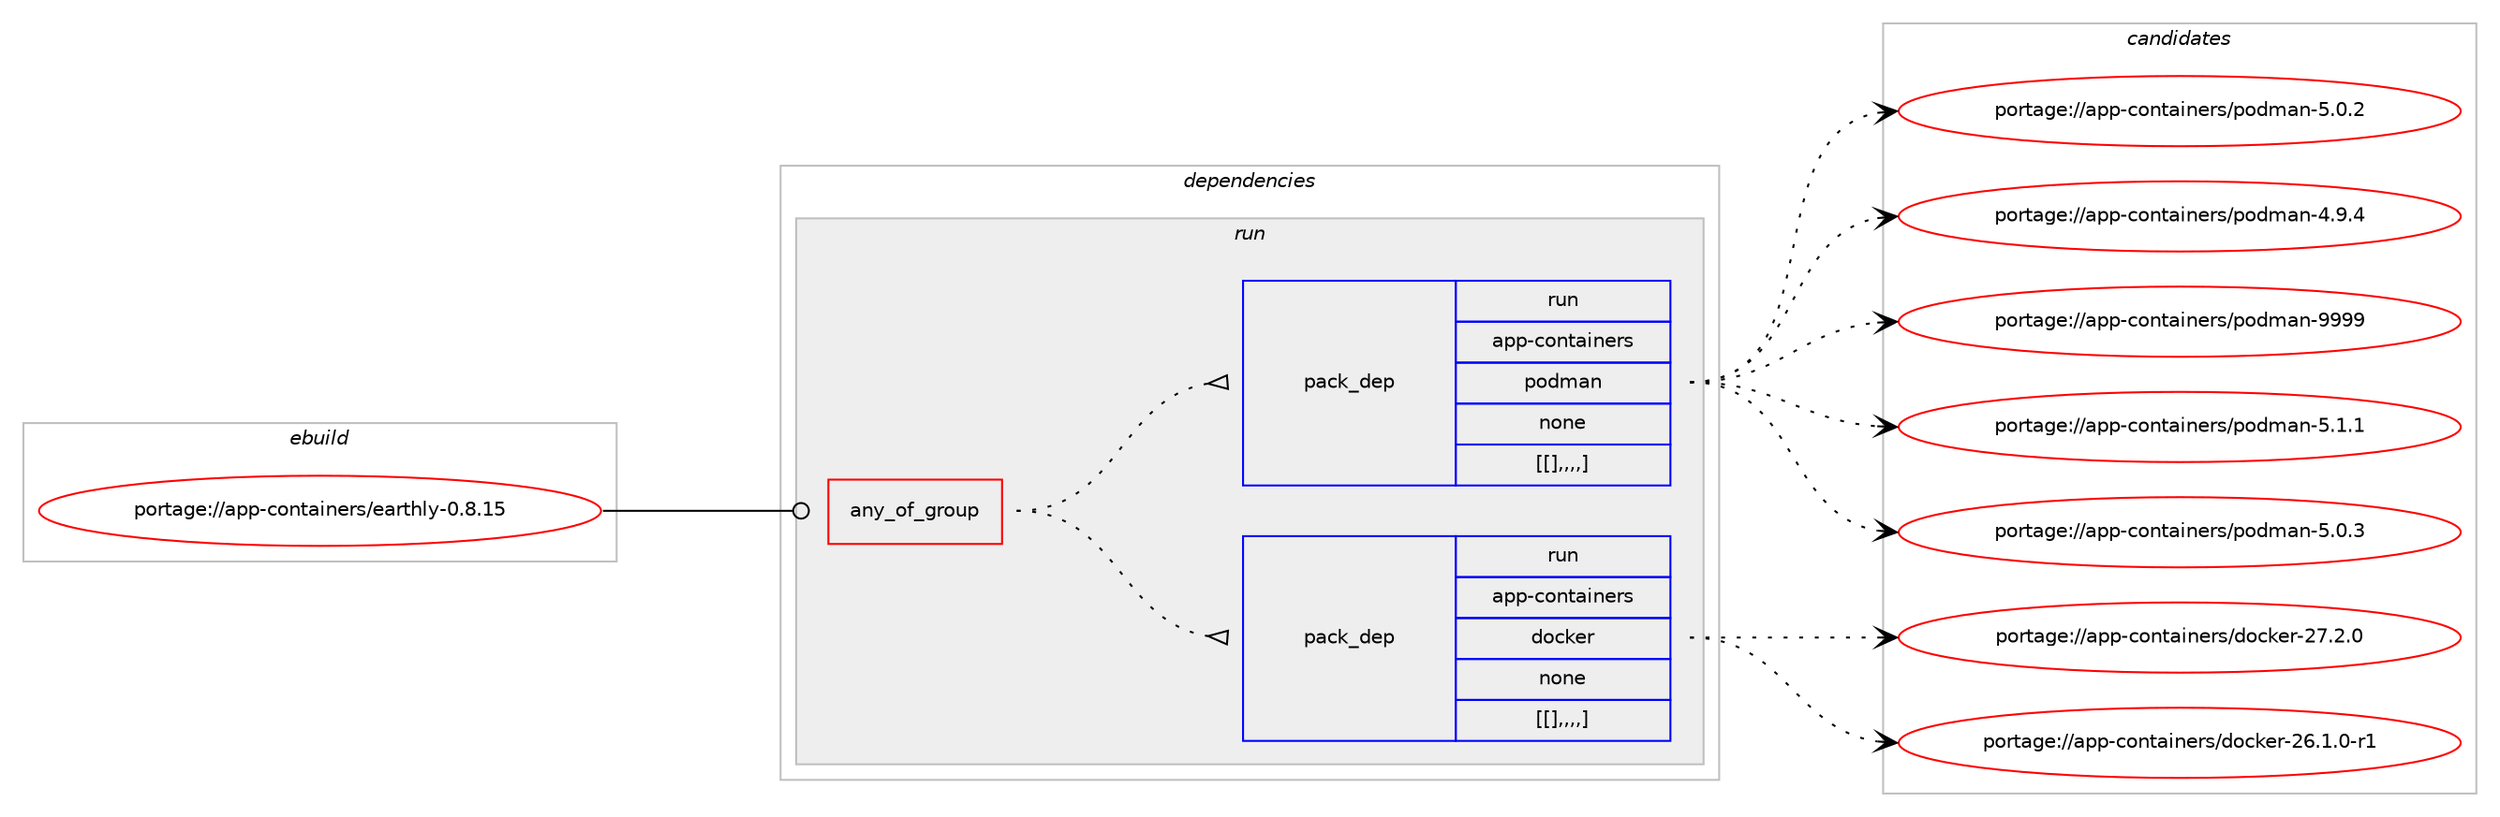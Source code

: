 digraph prolog {

# *************
# Graph options
# *************

newrank=true;
concentrate=true;
compound=true;
graph [rankdir=LR,fontname=Helvetica,fontsize=10,ranksep=1.5];#, ranksep=2.5, nodesep=0.2];
edge  [arrowhead=vee];
node  [fontname=Helvetica,fontsize=10];

# **********
# The ebuild
# **********

subgraph cluster_leftcol {
color=gray;
label=<<i>ebuild</i>>;
id [label="portage://app-containers/earthly-0.8.15", color=red, width=4, href="../app-containers/earthly-0.8.15.svg"];
}

# ****************
# The dependencies
# ****************

subgraph cluster_midcol {
color=gray;
label=<<i>dependencies</i>>;
subgraph cluster_compile {
fillcolor="#eeeeee";
style=filled;
label=<<i>compile</i>>;
}
subgraph cluster_compileandrun {
fillcolor="#eeeeee";
style=filled;
label=<<i>compile and run</i>>;
}
subgraph cluster_run {
fillcolor="#eeeeee";
style=filled;
label=<<i>run</i>>;
subgraph any63 {
dependency11842 [label=<<TABLE BORDER="0" CELLBORDER="1" CELLSPACING="0" CELLPADDING="4"><TR><TD CELLPADDING="10">any_of_group</TD></TR></TABLE>>, shape=none, color=red];subgraph pack8521 {
dependency11843 [label=<<TABLE BORDER="0" CELLBORDER="1" CELLSPACING="0" CELLPADDING="4" WIDTH="220"><TR><TD ROWSPAN="6" CELLPADDING="30">pack_dep</TD></TR><TR><TD WIDTH="110">run</TD></TR><TR><TD>app-containers</TD></TR><TR><TD>docker</TD></TR><TR><TD>none</TD></TR><TR><TD>[[],,,,]</TD></TR></TABLE>>, shape=none, color=blue];
}
dependency11842:e -> dependency11843:w [weight=20,style="dotted",arrowhead="oinv"];
subgraph pack8522 {
dependency11844 [label=<<TABLE BORDER="0" CELLBORDER="1" CELLSPACING="0" CELLPADDING="4" WIDTH="220"><TR><TD ROWSPAN="6" CELLPADDING="30">pack_dep</TD></TR><TR><TD WIDTH="110">run</TD></TR><TR><TD>app-containers</TD></TR><TR><TD>podman</TD></TR><TR><TD>none</TD></TR><TR><TD>[[],,,,]</TD></TR></TABLE>>, shape=none, color=blue];
}
dependency11842:e -> dependency11844:w [weight=20,style="dotted",arrowhead="oinv"];
}
id:e -> dependency11842:w [weight=20,style="solid",arrowhead="odot"];
}
}

# **************
# The candidates
# **************

subgraph cluster_choices {
rank=same;
color=gray;
label=<<i>candidates</i>>;

subgraph choice8521 {
color=black;
nodesep=1;
choice97112112459911111011697105110101114115471001119910710111445505546504648 [label="portage://app-containers/docker-27.2.0", color=red, width=4,href="../app-containers/docker-27.2.0.svg"];
choice971121124599111110116971051101011141154710011199107101114455054464946484511449 [label="portage://app-containers/docker-26.1.0-r1", color=red, width=4,href="../app-containers/docker-26.1.0-r1.svg"];
dependency11843:e -> choice97112112459911111011697105110101114115471001119910710111445505546504648:w [style=dotted,weight="100"];
dependency11843:e -> choice971121124599111110116971051101011141154710011199107101114455054464946484511449:w [style=dotted,weight="100"];
}
subgraph choice8522 {
color=black;
nodesep=1;
choice9711211245991111101169710511010111411547112111100109971104557575757 [label="portage://app-containers/podman-9999", color=red, width=4,href="../app-containers/podman-9999.svg"];
choice971121124599111110116971051101011141154711211110010997110455346494649 [label="portage://app-containers/podman-5.1.1", color=red, width=4,href="../app-containers/podman-5.1.1.svg"];
choice971121124599111110116971051101011141154711211110010997110455346484651 [label="portage://app-containers/podman-5.0.3", color=red, width=4,href="../app-containers/podman-5.0.3.svg"];
choice971121124599111110116971051101011141154711211110010997110455346484650 [label="portage://app-containers/podman-5.0.2", color=red, width=4,href="../app-containers/podman-5.0.2.svg"];
choice971121124599111110116971051101011141154711211110010997110455246574652 [label="portage://app-containers/podman-4.9.4", color=red, width=4,href="../app-containers/podman-4.9.4.svg"];
dependency11844:e -> choice9711211245991111101169710511010111411547112111100109971104557575757:w [style=dotted,weight="100"];
dependency11844:e -> choice971121124599111110116971051101011141154711211110010997110455346494649:w [style=dotted,weight="100"];
dependency11844:e -> choice971121124599111110116971051101011141154711211110010997110455346484651:w [style=dotted,weight="100"];
dependency11844:e -> choice971121124599111110116971051101011141154711211110010997110455346484650:w [style=dotted,weight="100"];
dependency11844:e -> choice971121124599111110116971051101011141154711211110010997110455246574652:w [style=dotted,weight="100"];
}
}

}
